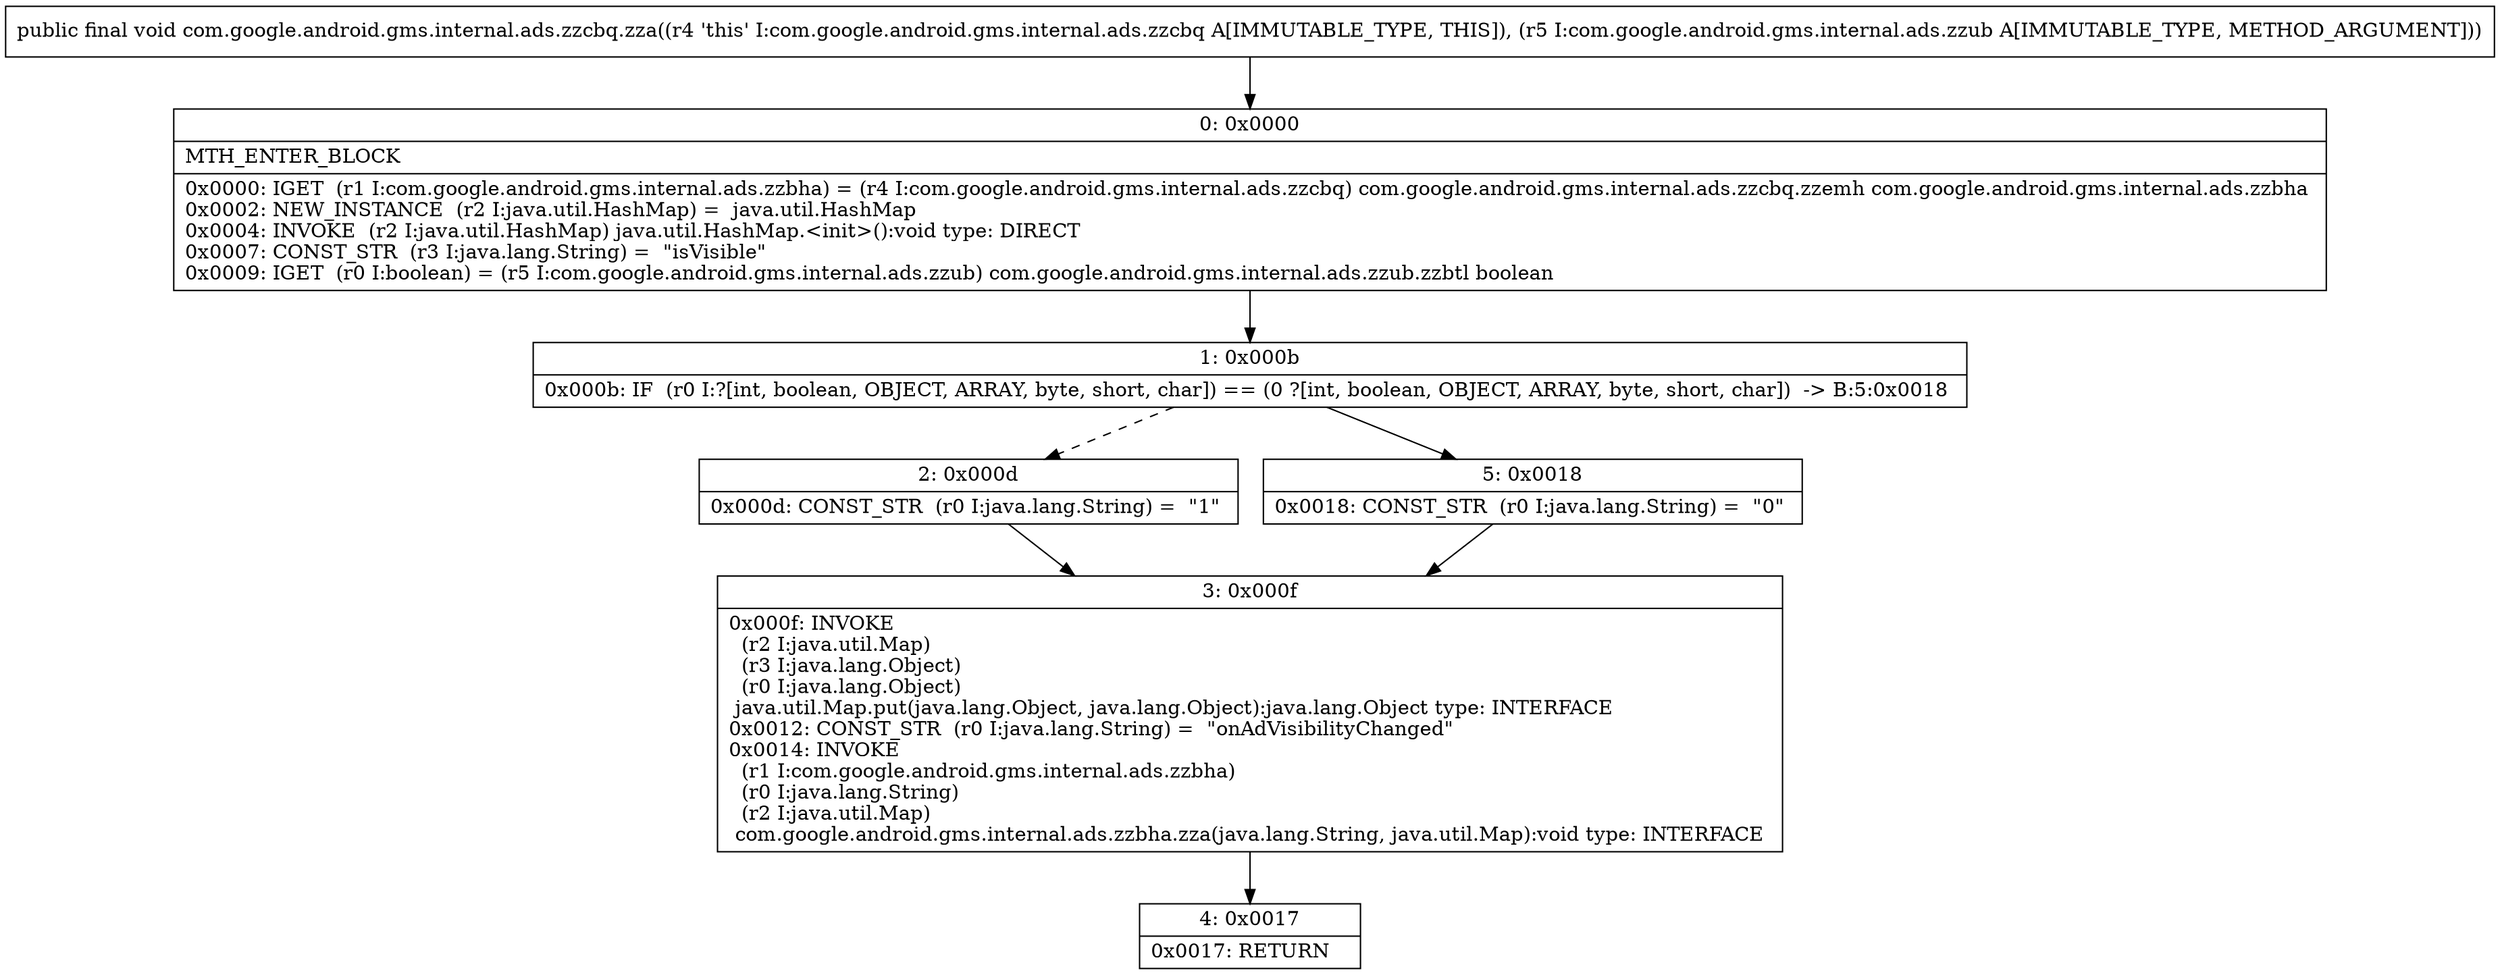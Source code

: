 digraph "CFG forcom.google.android.gms.internal.ads.zzcbq.zza(Lcom\/google\/android\/gms\/internal\/ads\/zzub;)V" {
Node_0 [shape=record,label="{0\:\ 0x0000|MTH_ENTER_BLOCK\l|0x0000: IGET  (r1 I:com.google.android.gms.internal.ads.zzbha) = (r4 I:com.google.android.gms.internal.ads.zzcbq) com.google.android.gms.internal.ads.zzcbq.zzemh com.google.android.gms.internal.ads.zzbha \l0x0002: NEW_INSTANCE  (r2 I:java.util.HashMap) =  java.util.HashMap \l0x0004: INVOKE  (r2 I:java.util.HashMap) java.util.HashMap.\<init\>():void type: DIRECT \l0x0007: CONST_STR  (r3 I:java.lang.String) =  \"isVisible\" \l0x0009: IGET  (r0 I:boolean) = (r5 I:com.google.android.gms.internal.ads.zzub) com.google.android.gms.internal.ads.zzub.zzbtl boolean \l}"];
Node_1 [shape=record,label="{1\:\ 0x000b|0x000b: IF  (r0 I:?[int, boolean, OBJECT, ARRAY, byte, short, char]) == (0 ?[int, boolean, OBJECT, ARRAY, byte, short, char])  \-\> B:5:0x0018 \l}"];
Node_2 [shape=record,label="{2\:\ 0x000d|0x000d: CONST_STR  (r0 I:java.lang.String) =  \"1\" \l}"];
Node_3 [shape=record,label="{3\:\ 0x000f|0x000f: INVOKE  \l  (r2 I:java.util.Map)\l  (r3 I:java.lang.Object)\l  (r0 I:java.lang.Object)\l java.util.Map.put(java.lang.Object, java.lang.Object):java.lang.Object type: INTERFACE \l0x0012: CONST_STR  (r0 I:java.lang.String) =  \"onAdVisibilityChanged\" \l0x0014: INVOKE  \l  (r1 I:com.google.android.gms.internal.ads.zzbha)\l  (r0 I:java.lang.String)\l  (r2 I:java.util.Map)\l com.google.android.gms.internal.ads.zzbha.zza(java.lang.String, java.util.Map):void type: INTERFACE \l}"];
Node_4 [shape=record,label="{4\:\ 0x0017|0x0017: RETURN   \l}"];
Node_5 [shape=record,label="{5\:\ 0x0018|0x0018: CONST_STR  (r0 I:java.lang.String) =  \"0\" \l}"];
MethodNode[shape=record,label="{public final void com.google.android.gms.internal.ads.zzcbq.zza((r4 'this' I:com.google.android.gms.internal.ads.zzcbq A[IMMUTABLE_TYPE, THIS]), (r5 I:com.google.android.gms.internal.ads.zzub A[IMMUTABLE_TYPE, METHOD_ARGUMENT])) }"];
MethodNode -> Node_0;
Node_0 -> Node_1;
Node_1 -> Node_2[style=dashed];
Node_1 -> Node_5;
Node_2 -> Node_3;
Node_3 -> Node_4;
Node_5 -> Node_3;
}

